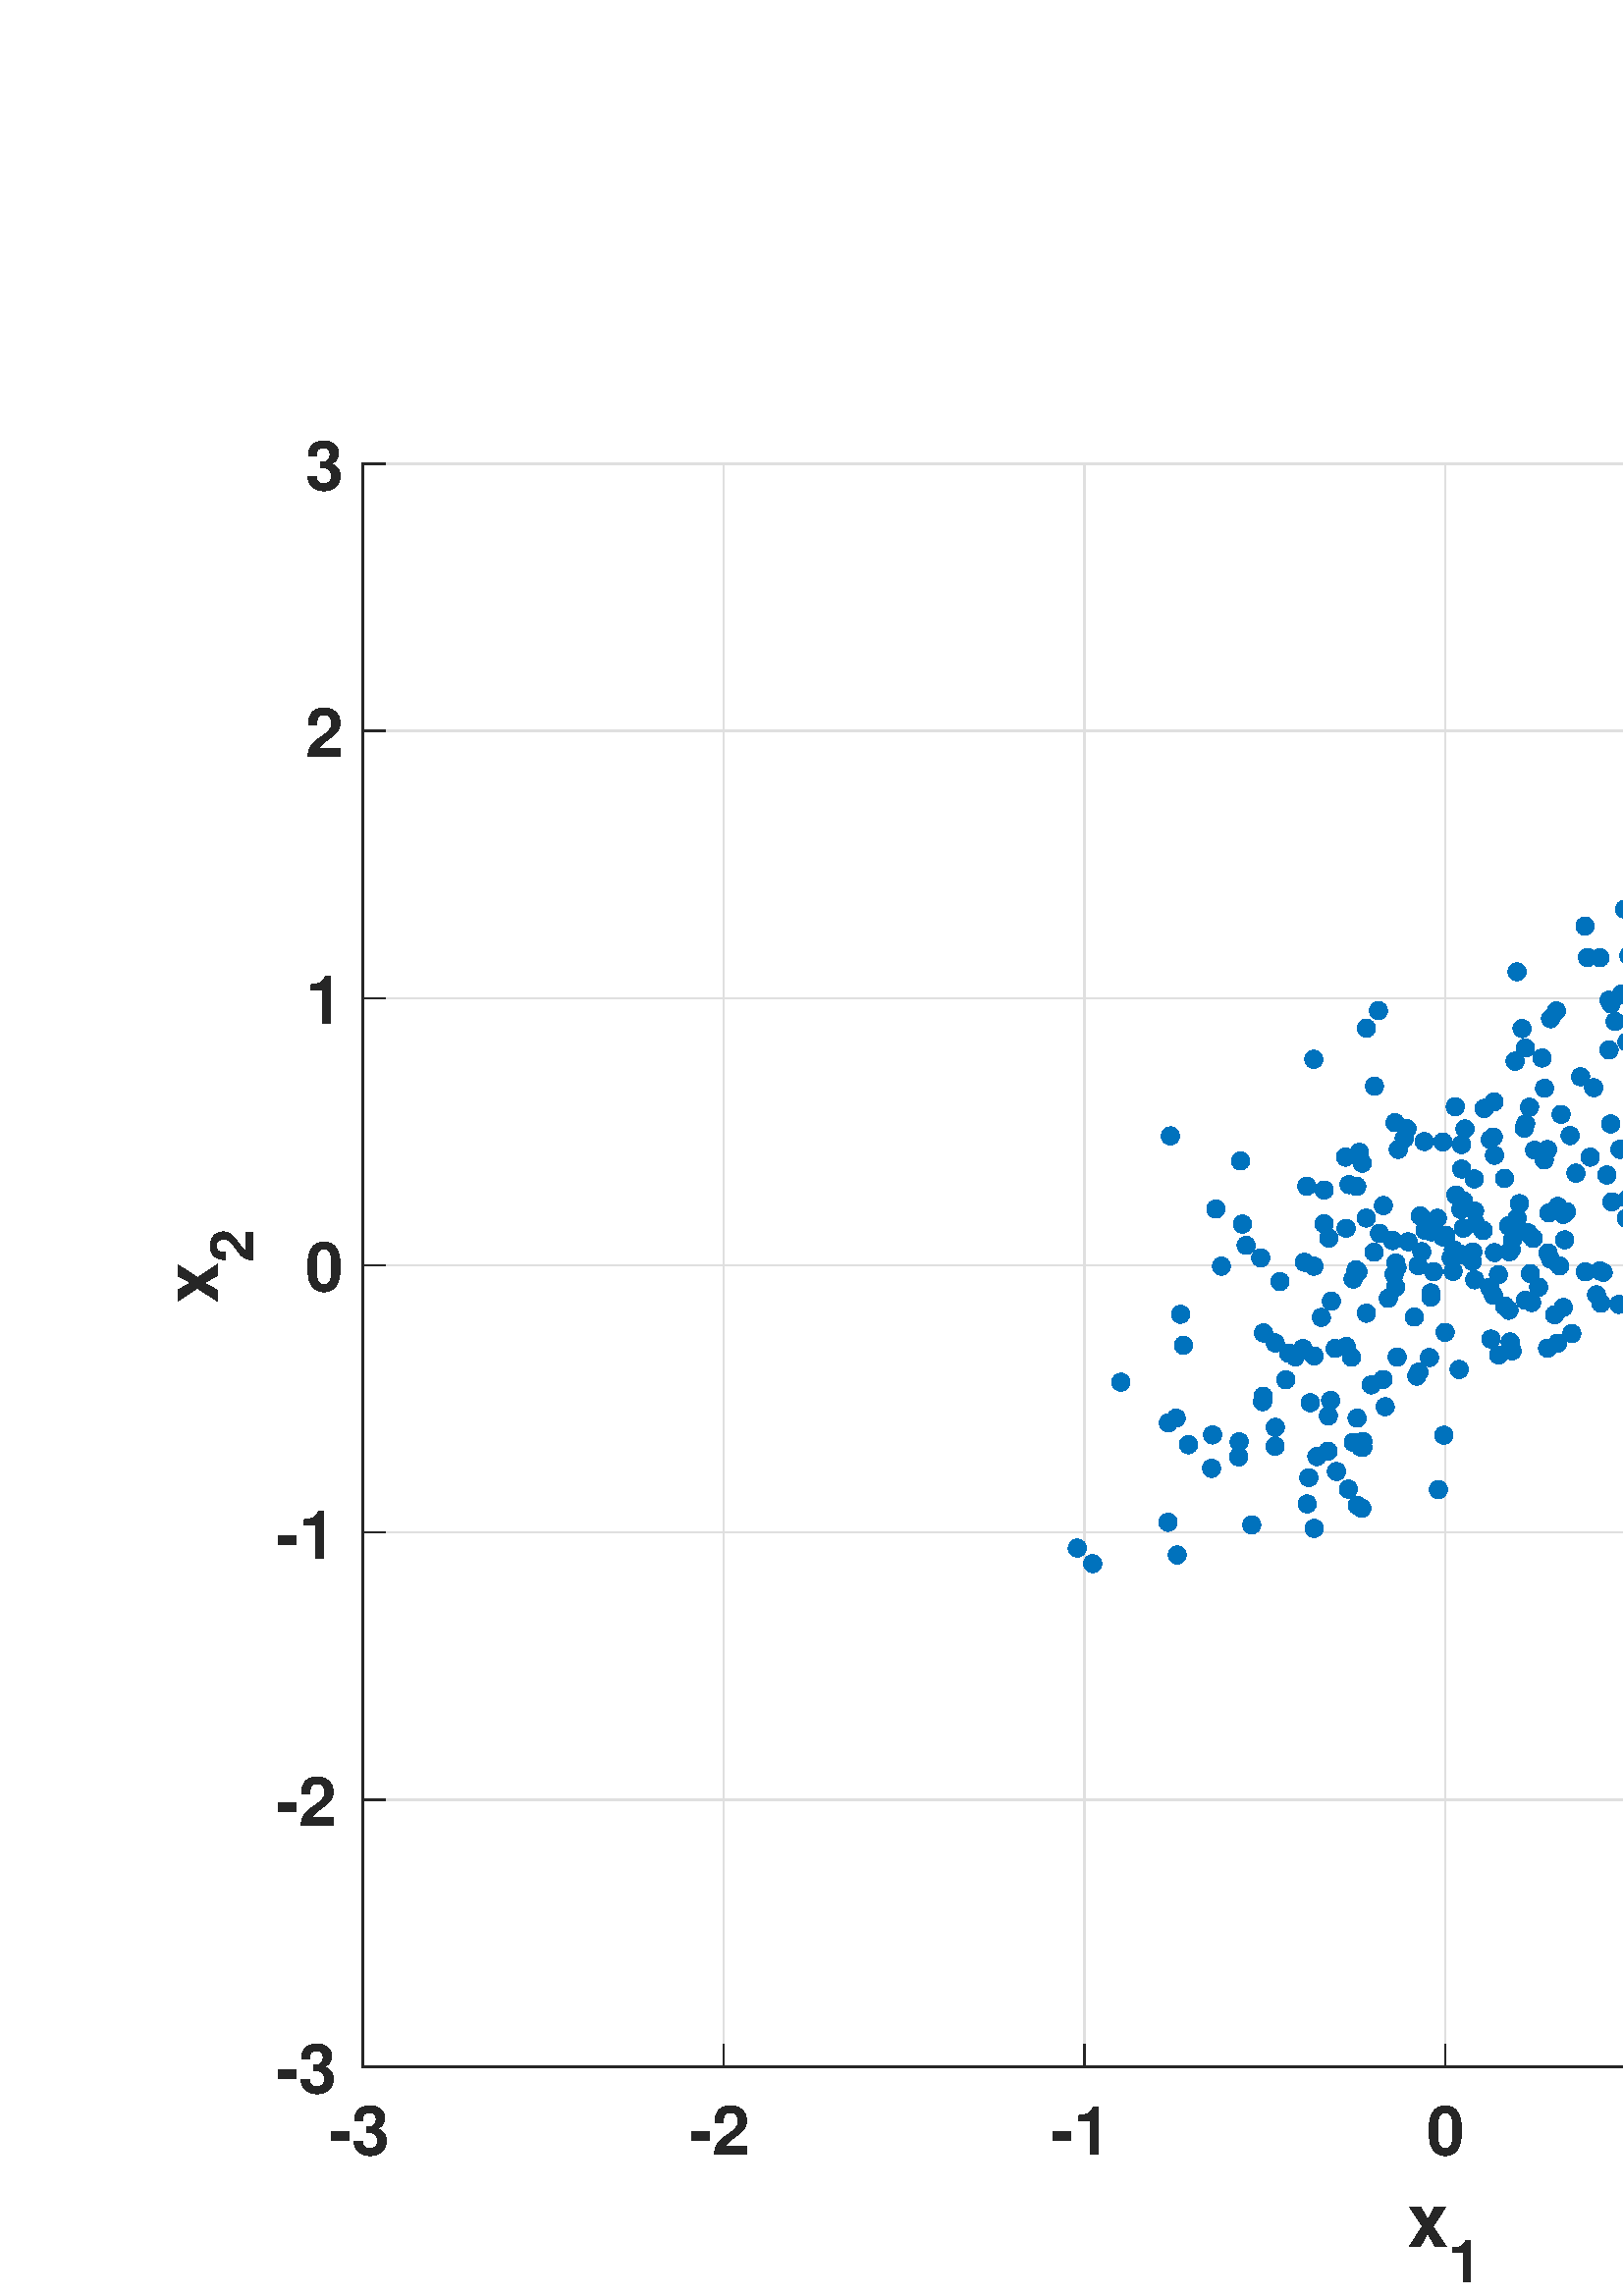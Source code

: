%!PS-Adobe-3.0 EPSF-3.0
%%Pages: (atend)
%%BoundingBox:    65     5   933   681
%%LanguageLevel: 3
%%EndComments
%%BeginProlog
%%BeginResource: procset (Apache XML Graphics Std ProcSet) 1.2 0
%%Version: 1.2 0
%%Copyright: (Copyright 2001-2003,2010 The Apache Software Foundation. License terms: http://www.apache.org/licenses/LICENSE-2.0)
/bd{bind def}bind def
/ld{load def}bd
/GR/grestore ld
/GS/gsave ld
/RM/rmoveto ld
/C/curveto ld
/t/show ld
/L/lineto ld
/ML/setmiterlimit ld
/CT/concat ld
/f/fill ld
/N/newpath ld
/S/stroke ld
/CC/setcmykcolor ld
/A/ashow ld
/cp/closepath ld
/RC/setrgbcolor ld
/LJ/setlinejoin ld
/GC/setgray ld
/LW/setlinewidth ld
/M/moveto ld
/re {4 2 roll M
1 index 0 rlineto
0 exch rlineto
neg 0 rlineto
cp } bd
/_ctm matrix def
/_tm matrix def
/BT { _ctm currentmatrix pop matrix _tm copy pop 0 0 moveto } bd
/ET { _ctm setmatrix } bd
/iTm { _ctm setmatrix _tm concat } bd
/Tm { _tm astore pop iTm 0 0 moveto } bd
/ux 0.0 def
/uy 0.0 def
/F {
  /Tp exch def
  /Tf exch def
  Tf findfont Tp scalefont setfont
  /cf Tf def  /cs Tp def
} bd
/ULS {currentpoint /uy exch def /ux exch def} bd
/ULE {
  /Tcx currentpoint pop def
  gsave
  newpath
  cf findfont cs scalefont dup
  /FontMatrix get 0 get /Ts exch def /FontInfo get dup
  /UnderlinePosition get Ts mul /To exch def
  /UnderlineThickness get Ts mul /Tt exch def
  ux uy To add moveto  Tcx uy To add lineto
  Tt setlinewidth stroke
  grestore
} bd
/OLE {
  /Tcx currentpoint pop def
  gsave
  newpath
  cf findfont cs scalefont dup
  /FontMatrix get 0 get /Ts exch def /FontInfo get dup
  /UnderlinePosition get Ts mul /To exch def
  /UnderlineThickness get Ts mul /Tt exch def
  ux uy To add cs add moveto Tcx uy To add cs add lineto
  Tt setlinewidth stroke
  grestore
} bd
/SOE {
  /Tcx currentpoint pop def
  gsave
  newpath
  cf findfont cs scalefont dup
  /FontMatrix get 0 get /Ts exch def /FontInfo get dup
  /UnderlinePosition get Ts mul /To exch def
  /UnderlineThickness get Ts mul /Tt exch def
  ux uy To add cs 10 mul 26 idiv add moveto Tcx uy To add cs 10 mul 26 idiv add lineto
  Tt setlinewidth stroke
  grestore
} bd
/QT {
/Y22 exch store
/X22 exch store
/Y21 exch store
/X21 exch store
currentpoint
/Y21 load 2 mul add 3 div exch
/X21 load 2 mul add 3 div exch
/X21 load 2 mul /X22 load add 3 div
/Y21 load 2 mul /Y22 load add 3 div
/X22 load /Y22 load curveto
} bd
/SSPD {
dup length /d exch dict def
{
/v exch def
/k exch def
currentpagedevice k known {
/cpdv currentpagedevice k get def
v cpdv ne {
/upd false def
/nullv v type /nulltype eq def
/nullcpdv cpdv type /nulltype eq def
nullv nullcpdv or
{
/upd true def
} {
/sametype v type cpdv type eq def
sametype {
v type /arraytype eq {
/vlen v length def
/cpdvlen cpdv length def
vlen cpdvlen eq {
0 1 vlen 1 sub {
/i exch def
/obj v i get def
/cpdobj cpdv i get def
obj cpdobj ne {
/upd true def
exit
} if
} for
} {
/upd true def
} ifelse
} {
v type /dicttype eq {
v {
/dv exch def
/dk exch def
/cpddv cpdv dk get def
dv cpddv ne {
/upd true def
exit
} if
} forall
} {
/upd true def
} ifelse
} ifelse
} if
} ifelse
upd true eq {
d k v put
} if
} if
} if
} forall
d length 0 gt {
d setpagedevice
} if
} bd
/RE { % /NewFontName [NewEncodingArray] /FontName RE -
  findfont dup length dict begin
  {
    1 index /FID ne
    {def} {pop pop} ifelse
  } forall
  /Encoding exch def
  /FontName 1 index def
  currentdict definefont pop
  end
} bind def
%%EndResource
%%BeginResource: procset (Apache XML Graphics EPS ProcSet) 1.0 0
%%Version: 1.0 0
%%Copyright: (Copyright 2002-2003 The Apache Software Foundation. License terms: http://www.apache.org/licenses/LICENSE-2.0)
/BeginEPSF { %def
/b4_Inc_state save def         % Save state for cleanup
/dict_count countdictstack def % Count objects on dict stack
/op_count count 1 sub def      % Count objects on operand stack
userdict begin                 % Push userdict on dict stack
/showpage { } def              % Redefine showpage, { } = null proc
0 setgray 0 setlinecap         % Prepare graphics state
1 setlinewidth 0 setlinejoin
10 setmiterlimit [ ] 0 setdash newpath
/languagelevel where           % If level not equal to 1 then
{pop languagelevel             % set strokeadjust and
1 ne                           % overprint to their defaults.
{false setstrokeadjust false setoverprint
} if
} if
} bd
/EndEPSF { %def
count op_count sub {pop} repeat            % Clean up stacks
countdictstack dict_count sub {end} repeat
b4_Inc_state restore
} bd
%%EndResource
%FOPBeginFontDict
%%IncludeResource: font Courier-Oblique
%%IncludeResource: font Courier-BoldOblique
%%IncludeResource: font Courier-Bold
%%IncludeResource: font ZapfDingbats
%%IncludeResource: font Symbol
%%IncludeResource: font Helvetica
%%IncludeResource: font Helvetica-Oblique
%%IncludeResource: font Helvetica-Bold
%%IncludeResource: font Helvetica-BoldOblique
%%IncludeResource: font Times-Roman
%%IncludeResource: font Times-Italic
%%IncludeResource: font Times-Bold
%%IncludeResource: font Times-BoldItalic
%%IncludeResource: font Courier
%FOPEndFontDict
%%BeginResource: encoding WinAnsiEncoding
/WinAnsiEncoding [
/.notdef /.notdef /.notdef /.notdef /.notdef
/.notdef /.notdef /.notdef /.notdef /.notdef
/.notdef /.notdef /.notdef /.notdef /.notdef
/.notdef /.notdef /.notdef /.notdef /.notdef
/.notdef /.notdef /.notdef /.notdef /.notdef
/.notdef /.notdef /.notdef /.notdef /.notdef
/.notdef /.notdef /space /exclam /quotedbl
/numbersign /dollar /percent /ampersand /quotesingle
/parenleft /parenright /asterisk /plus /comma
/hyphen /period /slash /zero /one
/two /three /four /five /six
/seven /eight /nine /colon /semicolon
/less /equal /greater /question /at
/A /B /C /D /E
/F /G /H /I /J
/K /L /M /N /O
/P /Q /R /S /T
/U /V /W /X /Y
/Z /bracketleft /backslash /bracketright /asciicircum
/underscore /quoteleft /a /b /c
/d /e /f /g /h
/i /j /k /l /m
/n /o /p /q /r
/s /t /u /v /w
/x /y /z /braceleft /bar
/braceright /asciitilde /bullet /Euro /bullet
/quotesinglbase /florin /quotedblbase /ellipsis /dagger
/daggerdbl /circumflex /perthousand /Scaron /guilsinglleft
/OE /bullet /Zcaron /bullet /bullet
/quoteleft /quoteright /quotedblleft /quotedblright /bullet
/endash /emdash /asciitilde /trademark /scaron
/guilsinglright /oe /bullet /zcaron /Ydieresis
/space /exclamdown /cent /sterling /currency
/yen /brokenbar /section /dieresis /copyright
/ordfeminine /guillemotleft /logicalnot /sfthyphen /registered
/macron /degree /plusminus /twosuperior /threesuperior
/acute /mu /paragraph /middot /cedilla
/onesuperior /ordmasculine /guillemotright /onequarter /onehalf
/threequarters /questiondown /Agrave /Aacute /Acircumflex
/Atilde /Adieresis /Aring /AE /Ccedilla
/Egrave /Eacute /Ecircumflex /Edieresis /Igrave
/Iacute /Icircumflex /Idieresis /Eth /Ntilde
/Ograve /Oacute /Ocircumflex /Otilde /Odieresis
/multiply /Oslash /Ugrave /Uacute /Ucircumflex
/Udieresis /Yacute /Thorn /germandbls /agrave
/aacute /acircumflex /atilde /adieresis /aring
/ae /ccedilla /egrave /eacute /ecircumflex
/edieresis /igrave /iacute /icircumflex /idieresis
/eth /ntilde /ograve /oacute /ocircumflex
/otilde /odieresis /divide /oslash /ugrave
/uacute /ucircumflex /udieresis /yacute /thorn
/ydieresis
] def
%%EndResource
%FOPBeginFontReencode
/Courier-Oblique findfont
dup length dict begin
  {1 index /FID ne {def} {pop pop} ifelse} forall
  /Encoding WinAnsiEncoding def
  currentdict
end
/Courier-Oblique exch definefont pop
/Courier-BoldOblique findfont
dup length dict begin
  {1 index /FID ne {def} {pop pop} ifelse} forall
  /Encoding WinAnsiEncoding def
  currentdict
end
/Courier-BoldOblique exch definefont pop
/Courier-Bold findfont
dup length dict begin
  {1 index /FID ne {def} {pop pop} ifelse} forall
  /Encoding WinAnsiEncoding def
  currentdict
end
/Courier-Bold exch definefont pop
/Helvetica findfont
dup length dict begin
  {1 index /FID ne {def} {pop pop} ifelse} forall
  /Encoding WinAnsiEncoding def
  currentdict
end
/Helvetica exch definefont pop
/Helvetica-Oblique findfont
dup length dict begin
  {1 index /FID ne {def} {pop pop} ifelse} forall
  /Encoding WinAnsiEncoding def
  currentdict
end
/Helvetica-Oblique exch definefont pop
/Helvetica-Bold findfont
dup length dict begin
  {1 index /FID ne {def} {pop pop} ifelse} forall
  /Encoding WinAnsiEncoding def
  currentdict
end
/Helvetica-Bold exch definefont pop
/Helvetica-BoldOblique findfont
dup length dict begin
  {1 index /FID ne {def} {pop pop} ifelse} forall
  /Encoding WinAnsiEncoding def
  currentdict
end
/Helvetica-BoldOblique exch definefont pop
/Times-Roman findfont
dup length dict begin
  {1 index /FID ne {def} {pop pop} ifelse} forall
  /Encoding WinAnsiEncoding def
  currentdict
end
/Times-Roman exch definefont pop
/Times-Italic findfont
dup length dict begin
  {1 index /FID ne {def} {pop pop} ifelse} forall
  /Encoding WinAnsiEncoding def
  currentdict
end
/Times-Italic exch definefont pop
/Times-Bold findfont
dup length dict begin
  {1 index /FID ne {def} {pop pop} ifelse} forall
  /Encoding WinAnsiEncoding def
  currentdict
end
/Times-Bold exch definefont pop
/Times-BoldItalic findfont
dup length dict begin
  {1 index /FID ne {def} {pop pop} ifelse} forall
  /Encoding WinAnsiEncoding def
  currentdict
end
/Times-BoldItalic exch definefont pop
/Courier findfont
dup length dict begin
  {1 index /FID ne {def} {pop pop} ifelse} forall
  /Encoding WinAnsiEncoding def
  currentdict
end
/Courier exch definefont pop
%FOPEndFontReencode
%%EndProlog
%%Page: 1 1
%%PageBoundingBox: 0 0 1024 727
%%BeginPageSetup
[1 0 0 -1 0 727] CT
%%EndPageSetup
GS
1 GC
N
0 0 1024 727 re
f
GR
GS
1 GC
N
0 0 1024 727 re
f
GR
GS
1 GC
N
133 643 M
927 643 L
927 55 L
133 55 L
cp
f
GR
GS
0.873 GC
1 LJ
0.5 LW
N
133 643 M
133 55 L
S
GR
GS
0.873 GC
1 LJ
0.5 LW
N
265.333 643 M
265.333 55 L
S
GR
GS
0.873 GC
1 LJ
0.5 LW
N
397.667 643 M
397.667 55 L
S
GR
GS
0.873 GC
1 LJ
0.5 LW
N
530 643 M
530 55 L
S
GR
GS
0.873 GC
1 LJ
0.5 LW
N
662.333 643 M
662.333 55 L
S
GR
GS
0.873 GC
1 LJ
0.5 LW
N
794.667 643 M
794.667 55 L
S
GR
GS
0.873 GC
1 LJ
0.5 LW
N
927 643 M
927 55 L
S
GR
GS
0.873 GC
1 LJ
0.5 LW
N
927 643 M
133 643 L
S
GR
GS
0.873 GC
1 LJ
0.5 LW
N
927 545 M
133 545 L
S
GR
GS
0.873 GC
1 LJ
0.5 LW
N
927 447 M
133 447 L
S
GR
GS
0.873 GC
1 LJ
0.5 LW
N
927 349 M
133 349 L
S
GR
GS
0.873 GC
1 LJ
0.5 LW
N
927 251 M
133 251 L
S
GR
GS
0.873 GC
1 LJ
0.5 LW
N
927 153 M
133 153 L
S
GR
GS
0.873 GC
1 LJ
0.5 LW
N
927 55 M
133 55 L
S
GR
GS
0.149 GC
2 setlinecap
1 LJ
0.5 LW
N
133 643 M
927 643 L
S
GR
GS
0.149 GC
2 setlinecap
1 LJ
0.5 LW
N
133 643 M
133 635.06 L
S
GR
GS
0.149 GC
2 setlinecap
1 LJ
0.5 LW
N
265.333 643 M
265.333 635.06 L
S
GR
GS
0.149 GC
2 setlinecap
1 LJ
0.5 LW
N
397.667 643 M
397.667 635.06 L
S
GR
GS
0.149 GC
2 setlinecap
1 LJ
0.5 LW
N
530 643 M
530 635.06 L
S
GR
GS
0.149 GC
2 setlinecap
1 LJ
0.5 LW
N
662.333 643 M
662.333 635.06 L
S
GR
GS
0.149 GC
2 setlinecap
1 LJ
0.5 LW
N
794.667 643 M
794.667 635.06 L
S
GR
GS
0.149 GC
2 setlinecap
1 LJ
0.5 LW
N
927 643 M
927 635.06 L
S
GR
GS
[1 0 0 1 133 650] CT
0.149 GC
/Helvetica-Bold 25 F
GS
[1 0 0 1 0 0] CT
-12.5 25 moveto 
1 -1 scale
(-3) t 
GR
GR
GS
[1 0 0 1 265.333 650] CT
0.149 GC
/Helvetica-Bold 25 F
GS
[1 0 0 1 0 0] CT
-12.5 25 moveto 
1 -1 scale
(-2) t 
GR
GR
GS
[1 0 0 1 397.667 650] CT
0.149 GC
/Helvetica-Bold 25 F
GS
[1 0 0 1 0 0] CT
-12.5 25 moveto 
1 -1 scale
(-1) t 
GR
GR
GS
[1 0 0 1 530 650] CT
0.149 GC
/Helvetica-Bold 25 F
GS
[1 0 0 1 0 0] CT
-7 25 moveto 
1 -1 scale
(0) t 
GR
GR
GS
[1 0 0 1 662.333 650] CT
0.149 GC
/Helvetica-Bold 25 F
GS
[1 0 0 1 0 0] CT
-7 25 moveto 
1 -1 scale
(1) t 
GR
GR
GS
[1 0 0 1 794.667 650] CT
0.149 GC
/Helvetica-Bold 25 F
GS
[1 0 0 1 0 0] CT
-7 25 moveto 
1 -1 scale
(2) t 
GR
GR
GS
[1 0 0 1 927 650] CT
0.149 GC
/Helvetica-Bold 25 F
GS
[1 0 0 1 0 0] CT
-7 25 moveto 
1 -1 scale
(3) t 
GR
GR
GS
[1 0 0 1 516 709] CT
0.149 GC
/Helvetica-Bold 27.5 F
GS
[1 0 0 1 0 0] CT
0 0 moveto 
1 -1 scale
(x) t 
GR
GR
GS
[1 0 0 1 531 722] CT
0.149 GC
/Helvetica-Bold 22 F
GS
[1 0 0 1 0 0] CT
0 0 moveto 
1 -1 scale
(1) t 
GR
GR
GS
0.149 GC
2 setlinecap
1 LJ
0.5 LW
N
133 643 M
133 55 L
S
GR
GS
0.149 GC
2 setlinecap
1 LJ
0.5 LW
N
133 643 M
140.94 643 L
S
GR
GS
0.149 GC
2 setlinecap
1 LJ
0.5 LW
N
133 545 M
140.94 545 L
S
GR
GS
0.149 GC
2 setlinecap
1 LJ
0.5 LW
N
133 447 M
140.94 447 L
S
GR
GS
0.149 GC
2 setlinecap
1 LJ
0.5 LW
N
133 349 M
140.94 349 L
S
GR
GS
0.149 GC
2 setlinecap
1 LJ
0.5 LW
N
133 251 M
140.94 251 L
S
GR
GS
0.149 GC
2 setlinecap
1 LJ
0.5 LW
N
133 153 M
140.94 153 L
S
GR
GS
0.149 GC
2 setlinecap
1 LJ
0.5 LW
N
133 55 M
140.94 55 L
S
GR
GS
[1 0 0 1 126 643] CT
0.149 GC
/Helvetica-Bold 25 F
GS
[1 0 0 1 0 0] CT
-25 9.5 moveto 
1 -1 scale
(-3) t 
GR
GR
GS
[1 0 0 1 126 545] CT
0.149 GC
/Helvetica-Bold 25 F
GS
[1 0 0 1 0 0] CT
-25 9.5 moveto 
1 -1 scale
(-2) t 
GR
GR
GS
[1 0 0 1 126 447] CT
0.149 GC
/Helvetica-Bold 25 F
GS
[1 0 0 1 0 0] CT
-25 9.5 moveto 
1 -1 scale
(-1) t 
GR
GR
GS
[1 0 0 1 126 349] CT
0.149 GC
/Helvetica-Bold 25 F
GS
[1 0 0 1 0 0] CT
-14 9.5 moveto 
1 -1 scale
(0) t 
GR
GR
GS
[1 0 0 1 126 251] CT
0.149 GC
/Helvetica-Bold 25 F
GS
[1 0 0 1 0 0] CT
-14 9.5 moveto 
1 -1 scale
(1) t 
GR
GR
GS
[1 0 0 1 126 153] CT
0.149 GC
/Helvetica-Bold 25 F
GS
[1 0 0 1 0 0] CT
-14 9.5 moveto 
1 -1 scale
(2) t 
GR
GR
GS
[1 0 0 1 126 55] CT
0.149 GC
/Helvetica-Bold 25 F
GS
[1 0 0 1 0 0] CT
-14 9.5 moveto 
1 -1 scale
(3) t 
GR
GR
GS
[0 -1 1 0 80 363] CT
0.149 GC
/Helvetica-Bold 27.5 F
GS
[1 0 0 1 0 0] CT
0 0 moveto 
1 -1 scale
(x) t 
GR
GR
GS
[0 -1 1 0 93 348] CT
0.149 GC
/Helvetica-Bold 22 F
GS
[1 0 0 1 0 0] CT
0 0 moveto 
1 -1 scale
(2) t 
GR
GR
GS
[1 0 0 1 794.667 153] CT
0 0.447 0.741 RC
N
3.333 0 M
3.333 1.841 1.841 3.333 0 3.333 C
-1.841 3.333 -3.333 1.841 -3.333 0 C
-3.333 -1.841 -1.841 -3.333 0 -3.333 C
1.841 -3.333 3.333 -1.841 3.333 0 C
cp
f
GR
GS
[1 0 0 1 794.667 153] CT
0 0.447 0.741 RC
N
/f-1867764608{3.333 0 M
3.333 1.841 1.841 3.333 0 3.333 C
-1.841 3.333 -3.333 1.841 -3.333 0 C
-3.333 -1.841 -1.841 -3.333 0 -3.333 C
1.841 -3.333 3.333 -1.841 3.333 0 C
cp}def
f-1867764608
f
GR
GS
[1 0 0 1 754.315 140.604] CT
0 0.447 0.741 RC
N
f-1867764608
f
GR
GS
[1 0 0 1 754.315 140.604] CT
0 0.447 0.741 RC
N
f-1867764608
f
GR
GS
[1 0 0 1 754.315 140.604] CT
0 0.447 0.741 RC
N
f-1867764608
f
GR
GS
[1 0 0 1 754.315 140.604] CT
0 0.447 0.741 RC
N
f-1867764608
f
GR
GS
[1 0 0 1 756.956 161.637] CT
0 0.447 0.741 RC
N
f-1867764608
f
GR
GS
[1 0 0 1 756.956 161.637] CT
0 0.447 0.741 RC
N
f-1867764608
f
GR
GS
[1 0 0 1 756.956 161.637] CT
0 0.447 0.741 RC
N
f-1867764608
f
GR
GS
[1 0 0 1 744.144 131.847] CT
0 0.447 0.741 RC
N
f-1867764608
f
GR
GS
[1 0 0 1 744.144 131.847] CT
0 0.447 0.741 RC
N
f-1867764608
f
GR
GS
[1 0 0 1 744.144 131.847] CT
0 0.447 0.741 RC
N
f-1867764608
f
GR
GS
[1 0 0 1 743.861 172.089] CT
0 0.447 0.741 RC
N
f-1867764608
f
GR
GS
[1 0 0 1 743.861 172.089] CT
0 0.447 0.741 RC
N
f-1867764608
f
GR
GS
[1 0 0 1 793.262 140.104] CT
0 0.447 0.741 RC
N
f-1867764608
f
GR
GS
[1 0 0 1 758.842 176.764] CT
0 0.447 0.741 RC
N
f-1867764608
f
GR
GS
[1 0 0 1 730.661 211.218] CT
0 0.447 0.741 RC
N
f-1867764608
f
GR
GS
[1 0 0 1 711.17 197.349] CT
0 0.447 0.741 RC
N
f-1867764608
f
GR
GS
[1 0 0 1 675.406 188.009] CT
0 0.447 0.741 RC
N
f-1867764608
f
GR
GS
[1 0 0 1 679.308 241.031] CT
0 0.447 0.741 RC
N
f-1867764608
f
GR
GS
[1 0 0 1 679.308 241.031] CT
0 0.447 0.741 RC
N
f-1867764608
f
GR
GS
[1 0 0 1 631.856 239.677] CT
0 0.447 0.741 RC
N
f-1867764608
f
GR
GS
[1 0 0 1 603.789 250.53] CT
0 0.447 0.741 RC
N
f-1867764608
f
GR
GS
[1 0 0 1 592.208 259.6] CT
0 0.447 0.741 RC
N
f-1867764608
f
GR
GS
[1 0 0 1 599.837 236.827] CT
0 0.447 0.741 RC
N
f-1867764608
f
GR
GS
[1 0 0 1 599.837 236.827] CT
0 0.447 0.741 RC
N
f-1867764608
f
GR
GS
[1 0 0 1 599.837 236.827] CT
0 0.447 0.741 RC
N
f-1867764608
f
GR
GS
[1 0 0 1 586.627 236.212] CT
0 0.447 0.741 RC
N
f-1867764608
f
GR
GS
[1 0 0 1 586.627 236.212] CT
0 0.447 0.741 RC
N
f-1867764608
f
GR
GS
[1 0 0 1 586.627 236.212] CT
0 0.447 0.741 RC
N
f-1867764608
f
GR
GS
[1 0 0 1 607.629 292.879] CT
0 0.447 0.741 RC
N
f-1867764608
f
GR
GS
[1 0 0 1 600.832 313.646] CT
0 0.447 0.741 RC
N
f-1867764608
f
GR
GS
[1 0 0 1 600.832 313.646] CT
0 0.447 0.741 RC
N
f-1867764608
f
GR
GS
[1 0 0 1 600.832 313.646] CT
0 0.447 0.741 RC
N
f-1867764608
f
GR
GS
[1 0 0 1 655.302 313.58] CT
0 0.447 0.741 RC
N
f-1867764608
f
GR
GS
[1 0 0 1 665.726 308.802] CT
0 0.447 0.741 RC
N
f-1867764608
f
GR
GS
[1 0 0 1 648.278 264.898] CT
0 0.447 0.741 RC
N
f-1867764608
f
GR
GS
[1 0 0 1 613.958 261.336] CT
0 0.447 0.741 RC
N
f-1867764608
f
GR
GS
[1 0 0 1 593.961 306.483] CT
0 0.447 0.741 RC
N
f-1867764608
f
GR
GS
[1 0 0 1 544.17 291.488] CT
0 0.447 0.741 RC
N
f-1867764608
f
GR
GS
[1 0 0 1 559.338 269.343] CT
0 0.447 0.741 RC
N
f-1867764608
f
GR
GS
[1 0 0 1 559.338 269.343] CT
0 0.447 0.741 RC
N
f-1867764608
f
GR
GS
[1 0 0 1 556.219 241.358] CT
0 0.447 0.741 RC
N
f-1867764608
f
GR
GS
[1 0 0 1 556.219 241.358] CT
0 0.447 0.741 RC
N
f-1867764608
f
GR
GS
[1 0 0 1 600.5 268.207] CT
0 0.447 0.741 RC
N
f-1867764608
f
GR
GS
[1 0 0 1 629.304 269.981] CT
0 0.447 0.741 RC
N
f-1867764608
f
GR
GS
[1 0 0 1 629.304 269.981] CT
0 0.447 0.741 RC
N
f-1867764608
f
GR
GS
[1 0 0 1 620.858 263.271] CT
0 0.447 0.741 RC
N
f-1867764608
f
GR
GS
[1 0 0 1 620.858 263.271] CT
0 0.447 0.741 RC
N
f-1867764608
f
GR
GS
[1 0 0 1 620.858 263.271] CT
0 0.447 0.741 RC
N
f-1867764608
f
GR
GS
[1 0 0 1 620.858 263.271] CT
0 0.447 0.741 RC
N
f-1867764608
f
GR
GS
[1 0 0 1 620.858 263.271] CT
0 0.447 0.741 RC
N
f-1867764608
f
GR
GS
[1 0 0 1 584.337 283.852] CT
0 0.447 0.741 RC
N
f-1867764608
f
GR
GS
[1 0 0 1 596.3 331.745] CT
0 0.447 0.741 RC
N
f-1867764608
f
GR
GS
[1 0 0 1 637.706 295.347] CT
0 0.447 0.741 RC
N
f-1867764608
f
GR
GS
[1 0 0 1 637.706 295.347] CT
0 0.447 0.741 RC
N
f-1867764608
f
GR
GS
[1 0 0 1 589.966 270.017] CT
0 0.447 0.741 RC
N
f-1867764608
f
GR
GS
[1 0 0 1 589.966 270.017] CT
0 0.447 0.741 RC
N
f-1867764608
f
GR
GS
[1 0 0 1 568.523 258.561] CT
0 0.447 0.741 RC
N
f-1867764608
f
GR
GS
[1 0 0 1 505.401 255.607] CT
0 0.447 0.741 RC
N
f-1867764608
f
GR
GS
[1 0 0 1 481.693 273.45] CT
0 0.447 0.741 RC
N
f-1867764608
f
GR
GS
[1 0 0 1 500.998 262.049] CT
0 0.447 0.741 RC
N
f-1867764608
f
GR
GS
[1 0 0 1 503.945 283.312] CT
0 0.447 0.741 RC
N
f-1867764608
f
GR
GS
[1 0 0 1 535.927 313.68] CT
0 0.447 0.741 RC
N
f-1867764608
f
GR
GS
[1 0 0 1 497.897 351.471] CT
0 0.447 0.741 RC
N
f-1867764608
f
GR
GS
[1 0 0 1 497.897 351.471] CT
0 0.447 0.741 RC
N
f-1867764608
f
GR
GS
[1 0 0 1 502.79 392.848] CT
0 0.447 0.741 RC
N
f-1867764608
f
GR
GS
[1 0 0 1 456.91 341.704] CT
0 0.447 0.741 RC
N
f-1867764608
f
GR
GS
[1 0 0 1 512.688 306.515] CT
0 0.447 0.741 RC
N
f-1867764608
f
GR
GS
[1 0 0 1 583.063 309.329] CT
0 0.447 0.741 RC
N
f-1867764608
f
GR
GS
[1 0 0 1 559.366 297.091] CT
0 0.447 0.741 RC
N
f-1867764608
f
GR
GS
[1 0 0 1 547.519 301.947] CT
0 0.447 0.741 RC
N
f-1867764608
f
GR
GS
[1 0 0 1 547.519 301.947] CT
0 0.447 0.741 RC
N
f-1867764608
f
GR
GS
[1 0 0 1 547.519 301.947] CT
0 0.447 0.741 RC
N
f-1867764608
f
GR
GS
[1 0 0 1 551.628 317.125] CT
0 0.447 0.741 RC
N
f-1867764608
f
GR
GS
[1 0 0 1 547.945 344.328] CT
0 0.447 0.741 RC
N
f-1867764608
f
GR
GS
[1 0 0 1 547.945 344.328] CT
0 0.447 0.741 RC
N
f-1867764608
f
GR
GS
[1 0 0 1 547.945 344.328] CT
0 0.447 0.741 RC
N
f-1867764608
f
GR
GS
[1 0 0 1 512.195 349.778] CT
0 0.447 0.741 RC
N
f-1867764608
f
GR
GS
[1 0 0 1 521.29 344.031] CT
0 0.447 0.741 RC
N
f-1867764608
f
GR
GS
[1 0 0 1 521.29 344.031] CT
0 0.447 0.741 RC
N
f-1867764608
f
GR
GS
[1 0 0 1 521.29 344.031] CT
0 0.447 0.741 RC
N
f-1867764608
f
GR
GS
[1 0 0 1 521.29 344.031] CT
0 0.447 0.741 RC
N
f-1867764608
f
GR
GS
[1 0 0 1 521.29 344.031] CT
0 0.447 0.741 RC
N
f-1867764608
f
GR
GS
[1 0 0 1 521.29 344.031] CT
0 0.447 0.741 RC
N
f-1867764608
f
GR
GS
[1 0 0 1 571.849 349.212] CT
0 0.447 0.741 RC
N
f-1867764608
f
GR
GS
[1 0 0 1 587.803 351.585] CT
0 0.447 0.741 RC
N
f-1867764608
f
GR
GS
[1 0 0 1 593.564 363.328] CT
0 0.447 0.741 RC
N
f-1867764608
f
GR
GS
[1 0 0 1 561.576 362.608] CT
0 0.447 0.741 RC
N
f-1867764608
f
GR
GS
[1 0 0 1 561.576 362.608] CT
0 0.447 0.741 RC
N
f-1867764608
f
GR
GS
[1 0 0 1 520.248 388.121] CT
0 0.447 0.741 RC
N
f-1867764608
f
GR
GS
[1 0 0 1 520.248 388.121] CT
0 0.447 0.741 RC
N
f-1867764608
f
GR
GS
[1 0 0 1 493.587 378.763] CT
0 0.447 0.741 RC
N
f-1867764608
f
GR
GS
[1 0 0 1 493.587 378.763] CT
0 0.447 0.741 RC
N
f-1867764608
f
GR
GS
[1 0 0 1 493.587 378.763] CT
0 0.447 0.741 RC
N
f-1867764608
f
GR
GS
[1 0 0 1 493.587 378.763] CT
0 0.447 0.741 RC
N
f-1867764608
f
GR
GS
[1 0 0 1 507.126 390.867] CT
0 0.447 0.741 RC
N
f-1867764608
f
GR
GS
[1 0 0 1 507.126 390.867] CT
0 0.447 0.741 RC
N
f-1867764608
f
GR
GS
[1 0 0 1 507.126 390.867] CT
0 0.447 0.741 RC
N
f-1867764608
f
GR
GS
[1 0 0 1 507.126 390.867] CT
0 0.447 0.741 RC
N
f-1867764608
f
GR
GS
[1 0 0 1 507.126 390.867] CT
0 0.447 0.741 RC
N
f-1867764608
f
GR
GS
[1 0 0 1 507.126 390.867] CT
0 0.447 0.741 RC
N
f-1867764608
f
GR
GS
[1 0 0 1 507.126 390.867] CT
0 0.447 0.741 RC
N
f-1867764608
f
GR
GS
[1 0 0 1 445.784 328.347] CT
0 0.447 0.741 RC
N
f-1867764608
f
GR
GS
[1 0 0 1 429.121 301.563] CT
0 0.447 0.741 RC
N
f-1867764608
f
GR
GS
[1 0 0 1 429.121 301.563] CT
0 0.447 0.741 RC
N
f-1867764608
f
GR
GS
[1 0 0 1 447.837 349.321] CT
0 0.447 0.741 RC
N
f-1867764608
f
GR
GS
[1 0 0 1 553.143 334.512] CT
0 0.447 0.741 RC
N
f-1867764608
f
GR
GS
[1 0 0 1 511.712 357.034] CT
0 0.447 0.741 RC
N
f-1867764608
f
GR
GS
[1 0 0 1 485.502 333.797] CT
0 0.447 0.741 RC
N
f-1867764608
f
GR
GS
[1 0 0 1 485.502 333.797] CT
0 0.447 0.741 RC
N
f-1867764608
f
GR
GS
[1 0 0 1 485.502 333.797] CT
0 0.447 0.741 RC
N
f-1867764608
f
GR
GS
[1 0 0 1 454.843 310.742] CT
0 0.447 0.741 RC
N
f-1867764608
f
GR
GS
[1 0 0 1 467.574 377.503] CT
0 0.447 0.741 RC
N
f-1867764608
f
GR
GS
[1 0 0 1 493.568 335.426] CT
0 0.447 0.741 RC
N
f-1867764608
f
GR
GS
[1 0 0 1 493.568 335.426] CT
0 0.447 0.741 RC
N
f-1867764608
f
GR
GS
[1 0 0 1 469.321 354.984] CT
0 0.447 0.741 RC
N
f-1867764608
f
GR
GS
[1 0 0 1 469.321 354.984] CT
0 0.447 0.741 RC
N
f-1867764608
f
GR
GS
[1 0 0 1 469.321 354.984] CT
0 0.447 0.741 RC
N
f-1867764608
f
GR
GS
[1 0 0 1 469.321 354.984] CT
0 0.447 0.741 RC
N
f-1867764608
f
GR
GS
[1 0 0 1 484.476 368.094] CT
0 0.447 0.741 RC
N
f-1867764608
f
GR
GS
[1 0 0 1 467.61 408.432] CT
0 0.447 0.741 RC
N
f-1867764608
f
GR
GS
[1 0 0 1 463.159 397.042] CT
0 0.447 0.741 RC
N
f-1867764608
f
GR
GS
[1 0 0 1 463.159 397.042] CT
0 0.447 0.741 RC
N
f-1867764608
f
GR
GS
[1 0 0 1 463.159 397.042] CT
0 0.447 0.741 RC
N
f-1867764608
f
GR
GS
[1 0 0 1 428.369 406.808] CT
0 0.447 0.741 RC
N
f-1867764608
f
GR
GS
[1 0 0 1 444.233 423.456] CT
0 0.447 0.741 RC
N
f-1867764608
f
GR
GS
[1 0 0 1 472.474 381.223] CT
0 0.447 0.741 RC
N
f-1867764608
f
GR
GS
[1 0 0 1 472.474 381.223] CT
0 0.447 0.741 RC
N
f-1867764608
f
GR
GS
[1 0 0 1 486.917 417.168] CT
0 0.447 0.741 RC
N
f-1867764608
f
GR
GS
[1 0 0 1 435.756 414.789] CT
0 0.447 0.741 RC
N
f-1867764608
f
GR
GS
[1 0 0 1 467.545 415.363] CT
0 0.447 0.741 RC
N
f-1867764608
f
GR
GS
[1 0 0 1 467.545 415.363] CT
0 0.447 0.741 RC
N
f-1867764608
f
GR
GS
[1 0 0 1 487.866 398.553] CT
0 0.447 0.741 RC
N
f-1867764608
f
GR
GS
[1 0 0 1 507.876 400.876] CT
0 0.447 0.741 RC
N
f-1867764608
f
GR
GS
[1 0 0 1 529.433 411.326] CT
0 0.447 0.741 RC
N
f-1867764608
f
GR
GS
[1 0 0 1 490.033 424.607] CT
0 0.447 0.741 RC
N
f-1867764608
f
GR
GS
[1 0 0 1 490.033 424.607] CT
0 0.447 0.741 RC
N
f-1867764608
f
GR
GS
[1 0 0 1 490.033 424.607] CT
0 0.447 0.741 RC
N
f-1867764608
f
GR
GS
[1 0 0 1 490.033 424.607] CT
0 0.447 0.741 RC
N
f-1867764608
f
GR
GS
[1 0 0 1 499.319 438.092] CT
0 0.447 0.741 RC
N
f-1867764608
f
GR
GS
[1 0 0 1 487.048 404.214] CT
0 0.447 0.741 RC
N
f-1867764608
f
GR
GS
[1 0 0 1 487.048 404.214] CT
0 0.447 0.741 RC
N
f-1867764608
f
GR
GS
[1 0 0 1 479.278 436.514] CT
0 0.447 0.741 RC
N
f-1867764608
f
GR
GS
[1 0 0 1 497.616 437.014] CT
0 0.447 0.741 RC
N
f-1867764608
f
GR
GS
[1 0 0 1 479.885 426.866] CT
0 0.447 0.741 RC
N
f-1867764608
f
GR
GS
[1 0 0 1 479.885 426.866] CT
0 0.447 0.741 RC
N
f-1867764608
f
GR
GS
[1 0 0 1 479.885 426.866] CT
0 0.447 0.741 RC
N
f-1867764608
f
GR
GS
[1 0 0 1 479.885 426.866] CT
0 0.447 0.741 RC
N
f-1867764608
f
GR
GS
[1 0 0 1 494.378 431.087] CT
0 0.447 0.741 RC
N
f-1867764608
f
GR
GS
[1 0 0 1 494.378 431.087] CT
0 0.447 0.741 RC
N
f-1867764608
f
GR
GS
[1 0 0 1 496.188 413.929] CT
0 0.447 0.741 RC
N
f-1867764608
f
GR
GS
[1 0 0 1 482.843 419.159] CT
0 0.447 0.741 RC
N
f-1867764608
f
GR
GS
[1 0 0 1 482.843 419.159] CT
0 0.447 0.741 RC
N
f-1867764608
f
GR
GS
[1 0 0 1 482.843 419.159] CT
0 0.447 0.741 RC
N
f-1867764608
f
GR
GS
[1 0 0 1 482.843 419.159] CT
0 0.447 0.741 RC
N
f-1867764608
f
GR
GS
[1 0 0 1 431.251 405.052] CT
0 0.447 0.741 RC
N
f-1867764608
f
GR
GS
[1 0 0 1 454.339 413.739] CT
0 0.447 0.741 RC
N
f-1867764608
f
GR
GS
[1 0 0 1 454.339 413.739] CT
0 0.447 0.741 RC
N
f-1867764608
f
GR
GS
[1 0 0 1 454.339 413.739] CT
0 0.447 0.741 RC
N
f-1867764608
f
GR
GS
[1 0 0 1 519.478 389.612] CT
0 0.447 0.741 RC
N
f-1867764608
f
GR
GS
[1 0 0 1 561.129 352.029] CT
0 0.447 0.741 RC
N
f-1867764608
f
GR
GS
[1 0 0 1 553.704 377.08] CT
0 0.447 0.741 RC
N
f-1867764608
f
GR
GS
[1 0 0 1 553.452 344.026] CT
0 0.447 0.741 RC
N
f-1867764608
f
GR
GS
[1 0 0 1 557.118 326.369] CT
0 0.447 0.741 RC
N
f-1867764608
f
GR
GS
[1 0 0 1 557.118 326.369] CT
0 0.447 0.741 RC
N
f-1867764608
f
GR
GS
[1 0 0 1 557.118 326.369] CT
0 0.447 0.741 RC
N
f-1867764608
f
GR
GS
[1 0 0 1 522.508 336.177] CT
0 0.447 0.741 RC
N
f-1867764608
f
GR
GS
[1 0 0 1 558.077 262.176] CT
0 0.447 0.741 RC
N
f-1867764608
f
GR
GS
[1 0 0 1 558.077 262.176] CT
0 0.447 0.741 RC
N
f-1867764608
f
GR
GS
[1 0 0 1 555.525 274.17] CT
0 0.447 0.741 RC
N
f-1867764608
f
GR
GS
[1 0 0 1 555.525 274.17] CT
0 0.447 0.741 RC
N
f-1867764608
f
GR
GS
[1 0 0 1 555.525 274.17] CT
0 0.447 0.741 RC
N
f-1867764608
f
GR
GS
[1 0 0 1 555.525 274.17] CT
0 0.447 0.741 RC
N
f-1867764608
f
GR
GS
[1 0 0 1 572.381 293.659] CT
0 0.447 0.741 RC
N
f-1867764608
f
GR
GS
[1 0 0 1 566.194 310.375] CT
0 0.447 0.741 RC
N
f-1867764608
f
GR
GS
[1 0 0 1 615.835 278.47] CT
0 0.447 0.741 RC
N
f-1867764608
f
GR
GS
[1 0 0 1 615.835 278.47] CT
0 0.447 0.741 RC
N
f-1867764608
f
GR
GS
[1 0 0 1 629.849 240.416] CT
0 0.447 0.741 RC
N
f-1867764608
f
GR
GS
[1 0 0 1 629.849 240.416] CT
0 0.447 0.741 RC
N
f-1867764608
f
GR
GS
[1 0 0 1 597.249 235.505] CT
0 0.447 0.741 RC
N
f-1867764608
f
GR
GS
[1 0 0 1 594.533 249.56] CT
0 0.447 0.741 RC
N
f-1867764608
f
GR
GS
[1 0 0 1 594.533 249.56] CT
0 0.447 0.741 RC
N
f-1867764608
f
GR
GS
[1 0 0 1 594.533 249.56] CT
0 0.447 0.741 RC
N
f-1867764608
f
GR
GS
[1 0 0 1 594.533 249.56] CT
0 0.447 0.741 RC
N
f-1867764608
f
GR
GS
[1 0 0 1 565.416 272.98] CT
0 0.447 0.741 RC
N
f-1867764608
f
GR
GS
[1 0 0 1 579.515 279.86] CT
0 0.447 0.741 RC
N
f-1867764608
f
GR
GS
[1 0 0 1 579.515 279.86] CT
0 0.447 0.741 RC
N
f-1867764608
f
GR
GS
[1 0 0 1 579.515 279.86] CT
0 0.447 0.741 RC
N
f-1867764608
f
GR
GS
[1 0 0 1 590.011 251.787] CT
0 0.447 0.741 RC
N
f-1867764608
f
GR
GS
[1 0 0 1 590.671 253.143] CT
0 0.447 0.741 RC
N
f-1867764608
f
GR
GS
[1 0 0 1 627.986 238.525] CT
0 0.447 0.741 RC
N
f-1867764608
f
GR
GS
[1 0 0 1 627.986 238.525] CT
0 0.447 0.741 RC
N
f-1867764608
f
GR
GS
[1 0 0 1 581.143 224.587] CT
0 0.447 0.741 RC
N
f-1867764608
f
GR
GS
[1 0 0 1 581.143 224.587] CT
0 0.447 0.741 RC
N
f-1867764608
f
GR
GS
[1 0 0 1 581.143 224.587] CT
0 0.447 0.741 RC
N
f-1867764608
f
GR
GS
[1 0 0 1 581.143 224.587] CT
0 0.447 0.741 RC
N
f-1867764608
f
GR
GS
[1 0 0 1 581.143 224.587] CT
0 0.447 0.741 RC
N
f-1867764608
f
GR
GS
[1 0 0 1 582.058 236.104] CT
0 0.447 0.741 RC
N
f-1867764608
f
GR
GS
[1 0 0 1 595.676 218.397] CT
0 0.447 0.741 RC
N
f-1867764608
f
GR
GS
[1 0 0 1 620.234 240.276] CT
0 0.447 0.741 RC
N
f-1867764608
f
GR
GS
[1 0 0 1 596.521 267.123] CT
0 0.447 0.741 RC
N
f-1867764608
f
GR
GS
[1 0 0 1 613.157 293.863] CT
0 0.447 0.741 RC
N
f-1867764608
f
GR
GS
[1 0 0 1 599.43 303.028] CT
0 0.447 0.741 RC
N
f-1867764608
f
GR
GS
[1 0 0 1 599.43 303.028] CT
0 0.447 0.741 RC
N
f-1867764608
f
GR
GS
[1 0 0 1 562.161 339.112] CT
0 0.447 0.741 RC
N
f-1867764608
f
GR
GS
[1 0 0 1 562.161 339.112] CT
0 0.447 0.741 RC
N
f-1867764608
f
GR
GS
[1 0 0 1 540.006 344.062] CT
0 0.447 0.741 RC
N
f-1867764608
f
GR
GS
[1 0 0 1 540.006 344.062] CT
0 0.447 0.741 RC
N
f-1867764608
f
GR
GS
[1 0 0 1 564.156 357.026] CT
0 0.447 0.741 RC
N
f-1867764608
f
GR
GS
[1 0 0 1 564.156 357.026] CT
0 0.447 0.741 RC
N
f-1867764608
f
GR
GS
[1 0 0 1 564.156 357.026] CT
0 0.447 0.741 RC
N
f-1867764608
f
GR
GS
[1 0 0 1 564.156 357.026] CT
0 0.447 0.741 RC
N
f-1867764608
f
GR
GS
[1 0 0 1 535.012 387.189] CT
0 0.447 0.741 RC
N
f-1867764608
f
GR
GS
[1 0 0 1 535.012 387.189] CT
0 0.447 0.741 RC
N
f-1867764608
f
GR
GS
[1 0 0 1 535.012 387.189] CT
0 0.447 0.741 RC
N
f-1867764608
f
GR
GS
[1 0 0 1 535.012 387.189] CT
0 0.447 0.741 RC
N
f-1867764608
f
GR
GS
[1 0 0 1 495.506 382.719] CT
0 0.447 0.741 RC
N
f-1867764608
f
GR
GS
[1 0 0 1 495.506 382.719] CT
0 0.447 0.741 RC
N
f-1867764608
f
GR
GS
[1 0 0 1 495.506 382.719] CT
0 0.447 0.741 RC
N
f-1867764608
f
GR
GS
[1 0 0 1 495.506 382.719] CT
0 0.447 0.741 RC
N
f-1867764608
f
GR
GS
[1 0 0 1 495.506 382.719] CT
0 0.447 0.741 RC
N
f-1867764608
f
GR
GS
[1 0 0 1 495.506 382.719] CT
0 0.447 0.741 RC
N
f-1867764608
f
GR
GS
[1 0 0 1 495.506 382.719] CT
0 0.447 0.741 RC
N
f-1867764608
f
GR
GS
[1 0 0 1 527.387 431.268] CT
0 0.447 0.741 RC
N
f-1867764608
f
GR
GS
[1 0 0 1 481.858 445.506] CT
0 0.447 0.741 RC
N
f-1867764608
f
GR
GS
[1 0 0 1 496.116 354.055] CT
0 0.447 0.741 RC
N
f-1867764608
f
GR
GS
[1 0 0 1 488.138 362.178] CT
0 0.447 0.741 RC
N
f-1867764608
f
GR
GS
[1 0 0 1 488.138 362.178] CT
0 0.447 0.741 RC
N
f-1867764608
f
GR
GS
[1 0 0 1 488.138 362.178] CT
0 0.447 0.741 RC
N
f-1867764608
f
GR
GS
[1 0 0 1 488.138 362.178] CT
0 0.447 0.741 RC
N
f-1867764608
f
GR
GS
[1 0 0 1 532.05 346.208] CT
0 0.447 0.741 RC
N
f-1867764608
f
GR
GS
[1 0 0 1 532.05 346.208] CT
0 0.447 0.741 RC
N
f-1867764608
f
GR
GS
[1 0 0 1 556.26 331.675] CT
0 0.447 0.741 RC
N
f-1867764608
f
GR
GS
[1 0 0 1 567.608 344.456] CT
0 0.447 0.741 RC
N
f-1867764608
f
GR
GS
[1 0 0 1 567.608 344.456] CT
0 0.447 0.741 RC
N
f-1867764608
f
GR
GS
[1 0 0 1 570.018 367.14] CT
0 0.447 0.741 RC
N
f-1867764608
f
GR
GS
[1 0 0 1 570.018 367.14] CT
0 0.447 0.741 RC
N
f-1867764608
f
GR
GS
[1 0 0 1 567.409 379.39] CT
0 0.447 0.741 RC
N
f-1867764608
f
GR
GS
[1 0 0 1 500.947 331.662] CT
0 0.447 0.741 RC
N
f-1867764608
f
GR
GS
[1 0 0 1 566.299 284.087] CT
0 0.447 0.741 RC
N
f-1867764608
f
GR
GS
[1 0 0 1 547.811 289.058] CT
0 0.447 0.741 RC
N
f-1867764608
f
GR
GS
[1 0 0 1 547.811 289.058] CT
0 0.447 0.741 RC
N
f-1867764608
f
GR
GS
[1 0 0 1 591.036 325.707] CT
0 0.447 0.741 RC
N
f-1867764608
f
GR
GS
[1 0 0 1 591.036 325.707] CT
0 0.447 0.741 RC
N
f-1867764608
f
GR
GS
[1 0 0 1 591.036 325.707] CT
0 0.447 0.741 RC
N
f-1867764608
f
GR
GS
[1 0 0 1 591.036 325.707] CT
0 0.447 0.741 RC
N
f-1867764608
f
GR
GS
[1 0 0 1 591.036 325.707] CT
0 0.447 0.741 RC
N
f-1867764608
f
GR
GS
[1 0 0 1 591.036 325.707] CT
0 0.447 0.741 RC
N
f-1867764608
f
GR
GS
[1 0 0 1 546.206 357.126] CT
0 0.447 0.741 RC
N
f-1867764608
f
GR
GS
[1 0 0 1 546.206 357.126] CT
0 0.447 0.741 RC
N
f-1867764608
f
GR
GS
[1 0 0 1 503.807 344.208] CT
0 0.447 0.741 RC
N
f-1867764608
f
GR
GS
[1 0 0 1 503.807 344.208] CT
0 0.447 0.741 RC
N
f-1867764608
f
GR
GS
[1 0 0 1 503.807 344.208] CT
0 0.447 0.741 RC
N
f-1867764608
f
GR
GS
[1 0 0 1 503.807 344.208] CT
0 0.447 0.741 RC
N
f-1867764608
f
GR
GS
[1 0 0 1 540.647 329.104] CT
0 0.447 0.741 RC
N
f-1867764608
f
GR
GS
[1 0 0 1 596.866 324.599] CT
0 0.447 0.741 RC
N
f-1867764608
f
GR
GS
[1 0 0 1 596.866 324.599] CT
0 0.447 0.741 RC
N
f-1867764608
f
GR
GS
[1 0 0 1 603.263 312.345] CT
0 0.447 0.741 RC
N
f-1867764608
f
GR
GS
[1 0 0 1 543.786 336.202] CT
0 0.447 0.741 RC
N
f-1867764608
f
GR
GS
[1 0 0 1 543.786 336.202] CT
0 0.447 0.741 RC
N
f-1867764608
f
GR
GS
[1 0 0 1 535.875 304.718] CT
0 0.447 0.741 RC
N
f-1867764608
f
GR
GS
[1 0 0 1 609.237 305.032] CT
0 0.447 0.741 RC
N
f-1867764608
f
GR
GS
[1 0 0 1 562.67 306.775] CT
0 0.447 0.741 RC
N
f-1867764608
f
GR
GS
[1 0 0 1 562.67 306.775] CT
0 0.447 0.741 RC
N
f-1867764608
f
GR
GS
[1 0 0 1 530.143 338.002] CT
0 0.447 0.741 RC
N
f-1867764608
f
GR
GS
[1 0 0 1 519.942 349.122] CT
0 0.447 0.741 RC
N
f-1867764608
f
GR
GS
[1 0 0 1 554.95 336.791] CT
0 0.447 0.741 RC
N
f-1867764608
f
GR
GS
[1 0 0 1 554.95 336.791] CT
0 0.447 0.741 RC
N
f-1867764608
f
GR
GS
[1 0 0 1 554.95 336.791] CT
0 0.447 0.741 RC
N
f-1867764608
f
GR
GS
[1 0 0 1 539.863 347.545] CT
0 0.447 0.741 RC
N
f-1867764608
f
GR
GS
[1 0 0 1 539.863 347.545] CT
0 0.447 0.741 RC
N
f-1867764608
f
GR
GS
[1 0 0 1 536.547 325.313] CT
0 0.447 0.741 RC
N
f-1867764608
f
GR
GS
[1 0 0 1 536.547 325.313] CT
0 0.447 0.741 RC
N
f-1867764608
f
GR
GS
[1 0 0 1 536.547 325.313] CT
0 0.447 0.741 RC
N
f-1867764608
f
GR
GS
[1 0 0 1 536.547 325.313] CT
0 0.447 0.741 RC
N
f-1867764608
f
GR
GS
[1 0 0 1 536.547 325.313] CT
0 0.447 0.741 RC
N
f-1867764608
f
GR
GS
[1 0 0 1 536.547 325.313] CT
0 0.447 0.741 RC
N
f-1867764608
f
GR
GS
[1 0 0 1 499.464 311.554] CT
0 0.447 0.741 RC
N
f-1867764608
f
GR
GS
[1 0 0 1 499.464 311.554] CT
0 0.447 0.741 RC
N
f-1867764608
f
GR
GS
[1 0 0 1 499.464 311.554] CT
0 0.447 0.741 RC
N
f-1867764608
f
GR
GS
[1 0 0 1 499.464 311.554] CT
0 0.447 0.741 RC
N
f-1867764608
f
GR
GS
[1 0 0 1 499.464 311.554] CT
0 0.447 0.741 RC
N
f-1867764608
f
GR
GS
[1 0 0 1 533.582 290.819] CT
0 0.447 0.741 RC
N
f-1867764608
f
GR
GS
[1 0 0 1 533.582 290.819] CT
0 0.447 0.741 RC
N
f-1867764608
f
GR
GS
[1 0 0 1 577.817 315.21] CT
0 0.447 0.741 RC
N
f-1867764608
f
GR
GS
[1 0 0 1 560.16 337.054] CT
0 0.447 0.741 RC
N
f-1867764608
f
GR
GS
[1 0 0 1 560.799 291.014] CT
0 0.447 0.741 RC
N
f-1867764608
f
GR
GS
[1 0 0 1 524.805 336.74] CT
0 0.447 0.741 RC
N
f-1867764608
f
GR
GS
[1 0 0 1 524.805 336.74] CT
0 0.447 0.741 RC
N
f-1867764608
f
GR
GS
[1 0 0 1 524.805 336.74] CT
0 0.447 0.741 RC
N
f-1867764608
f
GR
GS
[1 0 0 1 524.805 336.74] CT
0 0.447 0.741 RC
N
f-1867764608
f
GR
GS
[1 0 0 1 497.463 320.069] CT
0 0.447 0.741 RC
N
f-1867764608
f
GR
GS
[1 0 0 1 505.82 337.29] CT
0 0.447 0.741 RC
N
f-1867764608
f
GR
GS
[1 0 0 1 477.722 379.55] CT
0 0.447 0.741 RC
N
f-1867764608
f
GR
GS
[1 0 0 1 499.718 413.573] CT
0 0.447 0.741 RC
N
f-1867764608
f
GR
GS
[1 0 0 1 498.959 415.677] CT
0 0.447 0.741 RC
N
f-1867764608
f
GR
GS
[1 0 0 1 498.959 415.677] CT
0 0.447 0.741 RC
N
f-1867764608
f
GR
GS
[1 0 0 1 474.905 382.596] CT
0 0.447 0.741 RC
N
f-1867764608
f
GR
GS
[1 0 0 1 528.933 338.516] CT
0 0.447 0.741 RC
N
f-1867764608
f
GR
GS
[1 0 0 1 554.405 380.386] CT
0 0.447 0.741 RC
N
f-1867764608
f
GR
GS
[1 0 0 1 540.71 354.312] CT
0 0.447 0.741 RC
N
f-1867764608
f
GR
GS
[1 0 0 1 540.71 354.312] CT
0 0.447 0.741 RC
N
f-1867764608
f
GR
GS
[1 0 0 1 540.71 354.312] CT
0 0.447 0.741 RC
N
f-1867764608
f
GR
GS
[1 0 0 1 540.71 354.312] CT
0 0.447 0.741 RC
N
f-1867764608
f
GR
GS
[1 0 0 1 540.71 354.312] CT
0 0.447 0.741 RC
N
f-1867764608
f
GR
GS
[1 0 0 1 540.71 354.312] CT
0 0.447 0.741 RC
N
f-1867764608
f
GR
GS
[1 0 0 1 540.71 354.312] CT
0 0.447 0.741 RC
N
f-1867764608
f
GR
GS
[1 0 0 1 540.71 354.312] CT
0 0.447 0.741 RC
N
f-1867764608
f
GR
GS
[1 0 0 1 540.71 354.312] CT
0 0.447 0.741 RC
N
f-1867764608
f
GR
GS
[1 0 0 1 540.71 354.312] CT
0 0.447 0.741 RC
N
f-1867764608
f
GR
GS
[1 0 0 1 540.71 354.312] CT
0 0.447 0.741 RC
N
f-1867764608
f
GR
GS
[1 0 0 1 540.71 354.312] CT
0 0.447 0.741 RC
N
f-1867764608
f
GR
GS
[1 0 0 1 586.984 362.939] CT
0 0.447 0.741 RC
N
f-1867764608
f
GR
GS
[1 0 0 1 567.413 306.548] CT
0 0.447 0.741 RC
N
f-1867764608
f
GR
GS
[1 0 0 1 567.413 306.548] CT
0 0.447 0.741 RC
N
f-1867764608
f
GR
GS
[1 0 0 1 529.036 303.77] CT
0 0.447 0.741 RC
N
f-1867764608
f
GR
GS
[1 0 0 1 529.036 303.77] CT
0 0.447 0.741 RC
N
f-1867764608
f
GR
GS
[1 0 0 1 514.89 302.518] CT
0 0.447 0.741 RC
N
f-1867764608
f
GR
GS
[1 0 0 1 514.89 302.518] CT
0 0.447 0.741 RC
N
f-1867764608
f
GR
GS
[1 0 0 1 511.514 296.699] CT
0 0.447 0.741 RC
N
f-1867764608
f
GR
GS
[1 0 0 1 511.514 296.699] CT
0 0.447 0.741 RC
N
f-1867764608
f
GR
GS
[1 0 0 1 590.556 297.156] CT
0 0.447 0.741 RC
N
f-1867764608
f
GR
GS
[1 0 0 1 511.802 348.152] CT
0 0.447 0.741 RC
N
f-1867764608
f
GR
GS
[1 0 0 1 536.566 335.385] CT
0 0.447 0.741 RC
N
f-1867764608
f
GR
GS
[1 0 0 1 536.566 335.385] CT
0 0.447 0.741 RC
N
f-1867764608
f
GR
GS
[1 0 0 1 574.322 329.3] CT
0 0.447 0.741 RC
N
f-1867764608
f
GR
GS
[1 0 0 1 603.27 327.537] CT
0 0.447 0.741 RC
N
f-1867764608
f
GR
GS
[1 0 0 1 603.27 327.537] CT
0 0.447 0.741 RC
N
f-1867764608
f
GR
GS
[1 0 0 1 575.687 301.41] CT
0 0.447 0.741 RC
N
f-1867764608
f
GR
GS
[1 0 0 1 643.121 269.461] CT
0 0.447 0.741 RC
N
f-1867764608
f
GR
GS
[1 0 0 1 643.121 269.461] CT
0 0.447 0.741 RC
N
f-1867764608
f
GR
GS
[1 0 0 1 643.121 269.461] CT
0 0.447 0.741 RC
N
f-1867764608
f
GR
GS
[1 0 0 1 607.903 217.405] CT
0 0.447 0.741 RC
N
f-1867764608
f
GR
GS
[1 0 0 1 607.903 217.405] CT
0 0.447 0.741 RC
N
f-1867764608
f
GR
GS
[1 0 0 1 607.903 217.405] CT
0 0.447 0.741 RC
N
f-1867764608
f
GR
GS
[1 0 0 1 664.315 255.108] CT
0 0.447 0.741 RC
N
f-1867764608
f
GR
GS
[1 0 0 1 640.257 244.144] CT
0 0.447 0.741 RC
N
f-1867764608
f
GR
GS
[1 0 0 1 639.862 299.512] CT
0 0.447 0.741 RC
N
f-1867764608
f
GR
GS
[1 0 0 1 585.36 359.81] CT
0 0.447 0.741 RC
N
f-1867764608
f
GR
GS
[1 0 0 1 612.424 395.867] CT
0 0.447 0.741 RC
N
f-1867764608
f
GR
GS
[1 0 0 1 612.424 395.867] CT
0 0.447 0.741 RC
N
f-1867764608
f
GR
GS
[1 0 0 1 612.424 395.867] CT
0 0.447 0.741 RC
N
f-1867764608
f
GR
GS
[1 0 0 1 576.313 374.049] CT
0 0.447 0.741 RC
N
f-1867764608
f
GR
GS
[1 0 0 1 546.679 376.055] CT
0 0.447 0.741 RC
N
f-1867764608
f
GR
GS
[1 0 0 1 518.566 367.984] CT
0 0.447 0.741 RC
N
f-1867764608
f
GR
GS
[1 0 0 1 524.678 360.677] CT
0 0.447 0.741 RC
N
f-1867764608
f
GR
GS
[1 0 0 1 524.678 360.677] CT
0 0.447 0.741 RC
N
f-1867764608
f
GR
GS
[1 0 0 1 524.678 360.677] CT
0 0.447 0.741 RC
N
f-1867764608
f
GR
GS
[1 0 0 1 524.678 360.677] CT
0 0.447 0.741 RC
N
f-1867764608
f
GR
GS
[1 0 0 1 524.678 360.677] CT
0 0.447 0.741 RC
N
f-1867764608
f
GR
GS
[1 0 0 1 524.678 360.677] CT
0 0.447 0.741 RC
N
f-1867764608
f
GR
GS
[1 0 0 1 524.678 360.677] CT
0 0.447 0.741 RC
N
f-1867764608
f
GR
GS
[1 0 0 1 524.678 360.677] CT
0 0.447 0.741 RC
N
f-1867764608
f
GR
GS
[1 0 0 1 480.441 399.402] CT
0 0.447 0.741 RC
N
f-1867764608
f
GR
GS
[1 0 0 1 529.868 373.578] CT
0 0.447 0.741 RC
N
f-1867764608
f
GR
GS
[1 0 0 1 529.868 373.578] CT
0 0.447 0.741 RC
N
f-1867764608
f
GR
GS
[1 0 0 1 471.467 390.994] CT
0 0.447 0.741 RC
N
f-1867764608
f
GR
GS
[1 0 0 1 516.333 340.382] CT
0 0.447 0.741 RC
N
f-1867764608
f
GR
GS
[1 0 0 1 520.762 330.89] CT
0 0.447 0.741 RC
N
f-1867764608
f
GR
GS
[1 0 0 1 520.762 330.89] CT
0 0.447 0.741 RC
N
f-1867764608
f
GR
GS
[1 0 0 1 520.762 330.89] CT
0 0.447 0.741 RC
N
f-1867764608
f
GR
GS
[1 0 0 1 520.762 330.89] CT
0 0.447 0.741 RC
N
f-1867764608
f
GR
GS
[1 0 0 1 520.762 330.89] CT
0 0.447 0.741 RC
N
f-1867764608
f
GR
GS
[1 0 0 1 493.355 309.31] CT
0 0.447 0.741 RC
N
f-1867764608
f
GR
GS
[1 0 0 1 479.131 319.989] CT
0 0.447 0.741 RC
N
f-1867764608
f
GR
GS
[1 0 0 1 554.604 339.559] CT
0 0.447 0.741 RC
N
f-1867764608
f
GR
GS
[1 0 0 1 551.655 363.904] CT
0 0.447 0.741 RC
N
f-1867764608
f
GR
GS
[1 0 0 1 551.655 363.904] CT
0 0.447 0.741 RC
N
f-1867764608
f
GR
GS
[1 0 0 1 551.655 363.904] CT
0 0.447 0.741 RC
N
f-1867764608
f
GR
GS
[1 0 0 1 551.655 363.904] CT
0 0.447 0.741 RC
N
f-1867764608
f
GR
GS
[1 0 0 1 549.464 381.87] CT
0 0.447 0.741 RC
N
f-1867764608
f
GR
GS
[1 0 0 1 549.464 381.87] CT
0 0.447 0.741 RC
N
f-1867764608
f
GR
GS
[1 0 0 1 549.464 381.87] CT
0 0.447 0.741 RC
N
f-1867764608
f
GR
GS
[1 0 0 1 549.464 381.87] CT
0 0.447 0.741 RC
N
f-1867764608
f
GR
GS
[1 0 0 1 571.172 327.423] CT
0 0.447 0.741 RC
N
f-1867764608
f
GR
GS
[1 0 0 1 571.172 327.423] CT
0 0.447 0.741 RC
N
f-1867764608
f
GR
GS
[1 0 0 1 571.172 327.423] CT
0 0.447 0.741 RC
N
f-1867764608
f
GR
GS
[1 0 0 1 525.575 351.329] CT
0 0.447 0.741 RC
N
f-1867764608
f
GR
GS
[1 0 0 1 568.524 346.764] CT
0 0.447 0.741 RC
N
f-1867764608
f
GR
GS
[1 0 0 1 586.668 351.081] CT
0 0.447 0.741 RC
N
f-1867764608
f
GR
GS
[1 0 0 1 532.89 343.256] CT
0 0.447 0.741 RC
N
f-1867764608
f
GR
GS
[1 0 0 1 558.821 298.693] CT
0 0.447 0.741 RC
N
f-1867764608
f
GR
GS
[1 0 0 1 558.821 298.693] CT
0 0.447 0.741 RC
N
f-1867764608
f
GR
GS
[1 0 0 1 573.675 339.672] CT
0 0.447 0.741 RC
N
f-1867764608
f
GR
GS
[1 0 0 1 573.675 339.672] CT
0 0.447 0.741 RC
N
f-1867764608
f
GR
GS
[1 0 0 1 646.665 351.264] CT
0 0.447 0.741 RC
N
f-1867764608
f
GR
GS
[1 0 0 1 646.665 351.264] CT
0 0.447 0.741 RC
N
f-1867764608
f
GR
GS
[1 0 0 1 646.665 351.264] CT
0 0.447 0.741 RC
N
f-1867764608
f
GR
GS
[1 0 0 1 549.408 352.452] CT
0 0.447 0.741 RC
N
f-1867764608
f
GR
GS
[1 0 0 1 535.598 344.991] CT
0 0.447 0.741 RC
N
f-1867764608
f
GR
GS
[1 0 0 1 524.09 382.83] CT
0 0.447 0.741 RC
N
f-1867764608
f
GR
GS
[1 0 0 1 541.114 333.874] CT
0 0.447 0.741 RC
N
f-1867764608
f
GR
GS
[1 0 0 1 533.809 323.226] CT
0 0.447 0.741 RC
N
f-1867764608
f
GR
GS
[1 0 0 1 515.89 298.936] CT
0 0.447 0.741 RC
N
f-1867764608
f
GR
GS
[1 0 0 1 498.404 307.557] CT
0 0.447 0.741 RC
N
f-1867764608
f
GR
GS
[1 0 0 1 498.404 307.557] CT
0 0.447 0.741 RC
N
f-1867764608
f
GR
GS
[1 0 0 1 547.966 308.667] CT
0 0.447 0.741 RC
N
f-1867764608
f
GR
GS
[1 0 0 1 654.194 279.597] CT
0 0.447 0.741 RC
N
f-1867764608
f
GR
GS
[1 0 0 1 654.194 279.597] CT
0 0.447 0.741 RC
N
f-1867764608
f
GR
GS
[1 0 0 1 570.625 255.738] CT
0 0.447 0.741 RC
N
f-1867764608
f
GR
GS
[1 0 0 1 589.202 315.876] CT
0 0.447 0.741 RC
N
f-1867764608
f
GR
GS
[1 0 0 1 573.191 330.343] CT
0 0.447 0.741 RC
N
f-1867764608
f
GR
GS
[1 0 0 1 494.646 319.391] CT
0 0.447 0.741 RC
N
f-1867764608
f
GR
GS
[1 0 0 1 494.646 319.391] CT
0 0.447 0.741 RC
N
f-1867764608
f
GR
GS
[1 0 0 1 494.646 319.391] CT
0 0.447 0.741 RC
N
f-1867764608
f
GR
GS
[1 0 0 1 510.623 339.919] CT
0 0.447 0.741 RC
N
f-1867764608
f
GR
GS
[1 0 0 1 510.623 339.919] CT
0 0.447 0.741 RC
N
f-1867764608
f
GR
GS
[1 0 0 1 522.215 303.614] CT
0 0.447 0.741 RC
N
f-1867764608
f
GR
GS
[1 0 0 1 522.215 303.614] CT
0 0.447 0.741 RC
N
f-1867764608
f
GR
GS
[1 0 0 1 522.215 303.614] CT
0 0.447 0.741 RC
N
f-1867764608
f
GR
GS
[1 0 0 1 485.547 321.395] CT
0 0.447 0.741 RC
N
f-1867764608
f
GR
GS
[1 0 0 1 485.547 321.395] CT
0 0.447 0.741 RC
N
f-1867764608
f
GR
GS
[1 0 0 1 455.536 333.881] CT
0 0.447 0.741 RC
N
f-1867764608
f
GR
GS
[1 0 0 1 455.536 333.881] CT
0 0.447 0.741 RC
N
f-1867764608
f
GR
GS
[1 0 0 1 497.193 350.679] CT
0 0.447 0.741 RC
N
f-1867764608
f
GR
GS
[1 0 0 1 554.116 343.142] CT
0 0.447 0.741 RC
N
f-1867764608
f
GR
GS
[1 0 0 1 581.295 351.416] CT
0 0.447 0.741 RC
N
f-1867764608
f
GR
GS
[1 0 0 1 512.262 382.647] CT
0 0.447 0.741 RC
N
f-1867764608
f
GR
GS
[1 0 0 1 462.93 399.032] CT
0 0.447 0.741 RC
N
f-1867764608
f
GR
GS
[1 0 0 1 497.574 405.042] CT
0 0.447 0.741 RC
N
f-1867764608
f
GR
GS
[1 0 0 1 553.274 365.489] CT
0 0.447 0.741 RC
N
f-1867764608
f
GR
GS
[1 0 0 1 553.274 365.489] CT
0 0.447 0.741 RC
N
f-1867764608
f
GR
GS
[1 0 0 1 553.274 365.489] CT
0 0.447 0.741 RC
N
f-1867764608
f
GR
GS
[1 0 0 1 547.573 360.013] CT
0 0.447 0.741 RC
N
f-1867764608
f
GR
GS
[1 0 0 1 547.573 360.013] CT
0 0.447 0.741 RC
N
f-1867764608
f
GR
GS
[1 0 0 1 547.573 360.013] CT
0 0.447 0.741 RC
N
f-1867764608
f
GR
GS
[1 0 0 1 547.573 360.013] CT
0 0.447 0.741 RC
N
f-1867764608
f
GR
GS
[1 0 0 1 547.573 360.013] CT
0 0.447 0.741 RC
N
f-1867764608
f
GR
GS
[1 0 0 1 511.166 352.3] CT
0 0.447 0.741 RC
N
f-1867764608
f
GR
GS
[1 0 0 1 509.0 361.138] CT
0 0.447 0.741 RC
N
f-1867764608
f
GR
GS
[1 0 0 1 535.596 328.562] CT
0 0.447 0.741 RC
N
f-1867764608
f
GR
GS
[1 0 0 1 535.596 328.562] CT
0 0.447 0.741 RC
N
f-1867764608
f
GR
GS
[1 0 0 1 535.596 328.562] CT
0 0.447 0.741 RC
N
f-1867764608
f
GR
GS
[1 0 0 1 540.517 317.326] CT
0 0.447 0.741 RC
N
f-1867764608
f
GR
GS
[1 0 0 1 540.517 317.326] CT
0 0.447 0.741 RC
N
f-1867764608
f
GR
GS
[1 0 0 1 524.619 359.112] CT
0 0.447 0.741 RC
N
f-1867764608
f
GR
GS
[1 0 0 1 524.619 359.112] CT
0 0.447 0.741 RC
N
f-1867764608
f
GR
GS
[1 0 0 1 524.619 359.112] CT
0 0.447 0.741 RC
N
f-1867764608
f
GR
GS
[1 0 0 1 524.619 359.112] CT
0 0.447 0.741 RC
N
f-1867764608
f
GR
GS
[1 0 0 1 524.619 359.112] CT
0 0.447 0.741 RC
N
f-1867764608
f
GR
GS
[1 0 0 1 524.619 359.112] CT
0 0.447 0.741 RC
N
f-1867764608
f
GR
GS
[1 0 0 1 524.619 359.112] CT
0 0.447 0.741 RC
N
f-1867764608
f
GR
GS
[1 0 0 1 546.406 302.877] CT
0 0.447 0.741 RC
N
f-1867764608
f
GR
GS
[1 0 0 1 546.406 302.877] CT
0 0.447 0.741 RC
N
f-1867764608
f
GR
GS
[1 0 0 1 507.217 327.111] CT
0 0.447 0.741 RC
N
f-1867764608
f
GR
GS
[1 0 0 1 507.217 327.111] CT
0 0.447 0.741 RC
N
f-1867764608
f
GR
GS
[1 0 0 1 487.241 339.038] CT
0 0.447 0.741 RC
N
f-1867764608
f
GR
GS
[1 0 0 1 487.241 339.038] CT
0 0.447 0.741 RC
N
f-1867764608
f
GR
GS
[1 0 0 1 487.241 339.038] CT
0 0.447 0.741 RC
N
f-1867764608
f
GR
GS
[1 0 0 1 487.241 339.038] CT
0 0.447 0.741 RC
N
f-1867764608
f
GR
GS
[1 0 0 1 478.278 347.875] CT
0 0.447 0.741 RC
N
f-1867764608
f
GR
GS
[1 0 0 1 478.278 347.875] CT
0 0.447 0.741 RC
N
f-1867764608
f
GR
GS
[1 0 0 1 527.02 331.76] CT
0 0.447 0.741 RC
N
f-1867764608
f
GR
GS
[1 0 0 1 571.102 377.556] CT
0 0.447 0.741 RC
N
f-1867764608
f
GR
GS
[1 0 0 1 573.164 364.466] CT
0 0.447 0.741 RC
N
f-1867764608
f
GR
GS
[1 0 0 1 573.164 364.466] CT
0 0.447 0.741 RC
N
f-1867764608
f
GR
GS
[1 0 0 1 532.784 351.22] CT
0 0.447 0.741 RC
N
f-1867764608
f
GR
GS
[1 0 0 1 532.784 351.22] CT
0 0.447 0.741 RC
N
f-1867764608
f
GR
GS
[1 0 0 1 532.784 351.22] CT
0 0.447 0.741 RC
N
f-1867764608
f
GR
GS
[1 0 0 1 532.784 351.22] CT
0 0.447 0.741 RC
N
f-1867764608
f
GR
GS
[1 0 0 1 567.906 329.818] CT
0 0.447 0.741 RC
N
f-1867764608
f
GR
GS
[1 0 0 1 559.332 361.867] CT
0 0.447 0.741 RC
N
f-1867764608
f
GR
GS
[1 0 0 1 537.143 298.965] CT
0 0.447 0.741 RC
N
f-1867764608
f
GR
GS
[1 0 0 1 481.809 382.235] CT
0 0.447 0.741 RC
N
f-1867764608
f
GR
GS
[1 0 0 1 481.746 349.35] CT
0 0.447 0.741 RC
N
f-1867764608
f
GR
GS
[1 0 0 1 463.253 373.792] CT
0 0.447 0.741 RC
N
f-1867764608
f
GR
GS
[1 0 0 1 499.695 415.739] CT
0 0.447 0.741 RC
N
f-1867764608
f
GR
GS
[1 0 0 1 444.597 411.188] CT
0 0.447 0.741 RC
N
f-1867764608
f
GR
GS
[1 0 0 1 444.597 411.188] CT
0 0.447 0.741 RC
N
f-1867764608
f
GR
GS
[1 0 0 1 489.544 379.495] CT
0 0.447 0.741 RC
N
f-1867764608
f
GR
GS
[1 0 0 1 489.544 379.495] CT
0 0.447 0.741 RC
N
f-1867764608
f
GR
GS
[1 0 0 1 501.01 366.564] CT
0 0.447 0.741 RC
N
f-1867764608
f
GR
GS
[1 0 0 1 462.249 346.272] CT
0 0.447 0.741 RC
N
f-1867764608
f
GR
GS
[1 0 0 1 432.85 366.954] CT
0 0.447 0.741 RC
N
f-1867764608
f
GR
GS
[1 0 0 1 432.85 366.954] CT
0 0.447 0.741 RC
N
f-1867764608
f
GR
GS
[1 0 0 1 432.85 366.954] CT
0 0.447 0.741 RC
N
f-1867764608
f
GR
GS
[1 0 0 1 433.913 378.349] CT
0 0.447 0.741 RC
N
f-1867764608
f
GR
GS
[1 0 0 1 433.913 378.349] CT
0 0.447 0.741 RC
N
f-1867764608
f
GR
GS
[1 0 0 1 433.913 378.349] CT
0 0.447 0.741 RC
N
f-1867764608
f
GR
GS
[1 0 0 1 410.976 391.883] CT
0 0.447 0.741 RC
N
f-1867764608
f
GR
GS
[1 0 0 1 454.175 419.261] CT
0 0.447 0.741 RC
N
f-1867764608
f
GR
GS
[1 0 0 1 458.942 444.212] CT
0 0.447 0.741 RC
N
f-1867764608
f
GR
GS
[1 0 0 1 458.942 444.212] CT
0 0.447 0.741 RC
N
f-1867764608
f
GR
GS
[1 0 0 1 458.942 444.212] CT
0 0.447 0.741 RC
N
f-1867764608
f
GR
GS
[1 0 0 1 458.942 444.212] CT
0 0.447 0.741 RC
N
f-1867764608
f
GR
GS
[1 0 0 1 428.265 443.248] CT
0 0.447 0.741 RC
N
f-1867764608
f
GR
GS
[1 0 0 1 428.265 443.248] CT
0 0.447 0.741 RC
N
f-1867764608
f
GR
GS
[1 0 0 1 428.265 443.248] CT
0 0.447 0.741 RC
N
f-1867764608
f
GR
GS
[1 0 0 1 428.265 443.248] CT
0 0.447 0.741 RC
N
f-1867764608
f
GR
GS
[1 0 0 1 400.654 458.425] CT
0 0.447 0.741 RC
N
f-1867764608
f
GR
GS
[1 0 0 1 400.654 458.425] CT
0 0.447 0.741 RC
N
f-1867764608
f
GR
GS
[1 0 0 1 431.638 455.225] CT
0 0.447 0.741 RC
N
f-1867764608
f
GR
GS
[1 0 0 1 431.638 455.225] CT
0 0.447 0.741 RC
N
f-1867764608
f
GR
GS
[1 0 0 1 431.638 455.225] CT
0 0.447 0.741 RC
N
f-1867764608
f
GR
GS
[1 0 0 1 431.638 455.225] CT
0 0.447 0.741 RC
N
f-1867764608
f
GR
GS
[1 0 0 1 431.638 455.225] CT
0 0.447 0.741 RC
N
f-1867764608
f
GR
GS
[1 0 0 1 431.638 455.225] CT
0 0.447 0.741 RC
N
f-1867764608
f
GR
GS
[1 0 0 1 431.638 455.225] CT
0 0.447 0.741 RC
N
f-1867764608
f
GR
GS
[1 0 0 1 395.006 452.71] CT
0 0.447 0.741 RC
N
f-1867764608
f
GR
GS
[1 0 0 1 395.006 452.71] CT
0 0.447 0.741 RC
N
f-1867764608
f
GR
%%Trailer
%%Pages: 1
%%EOF
